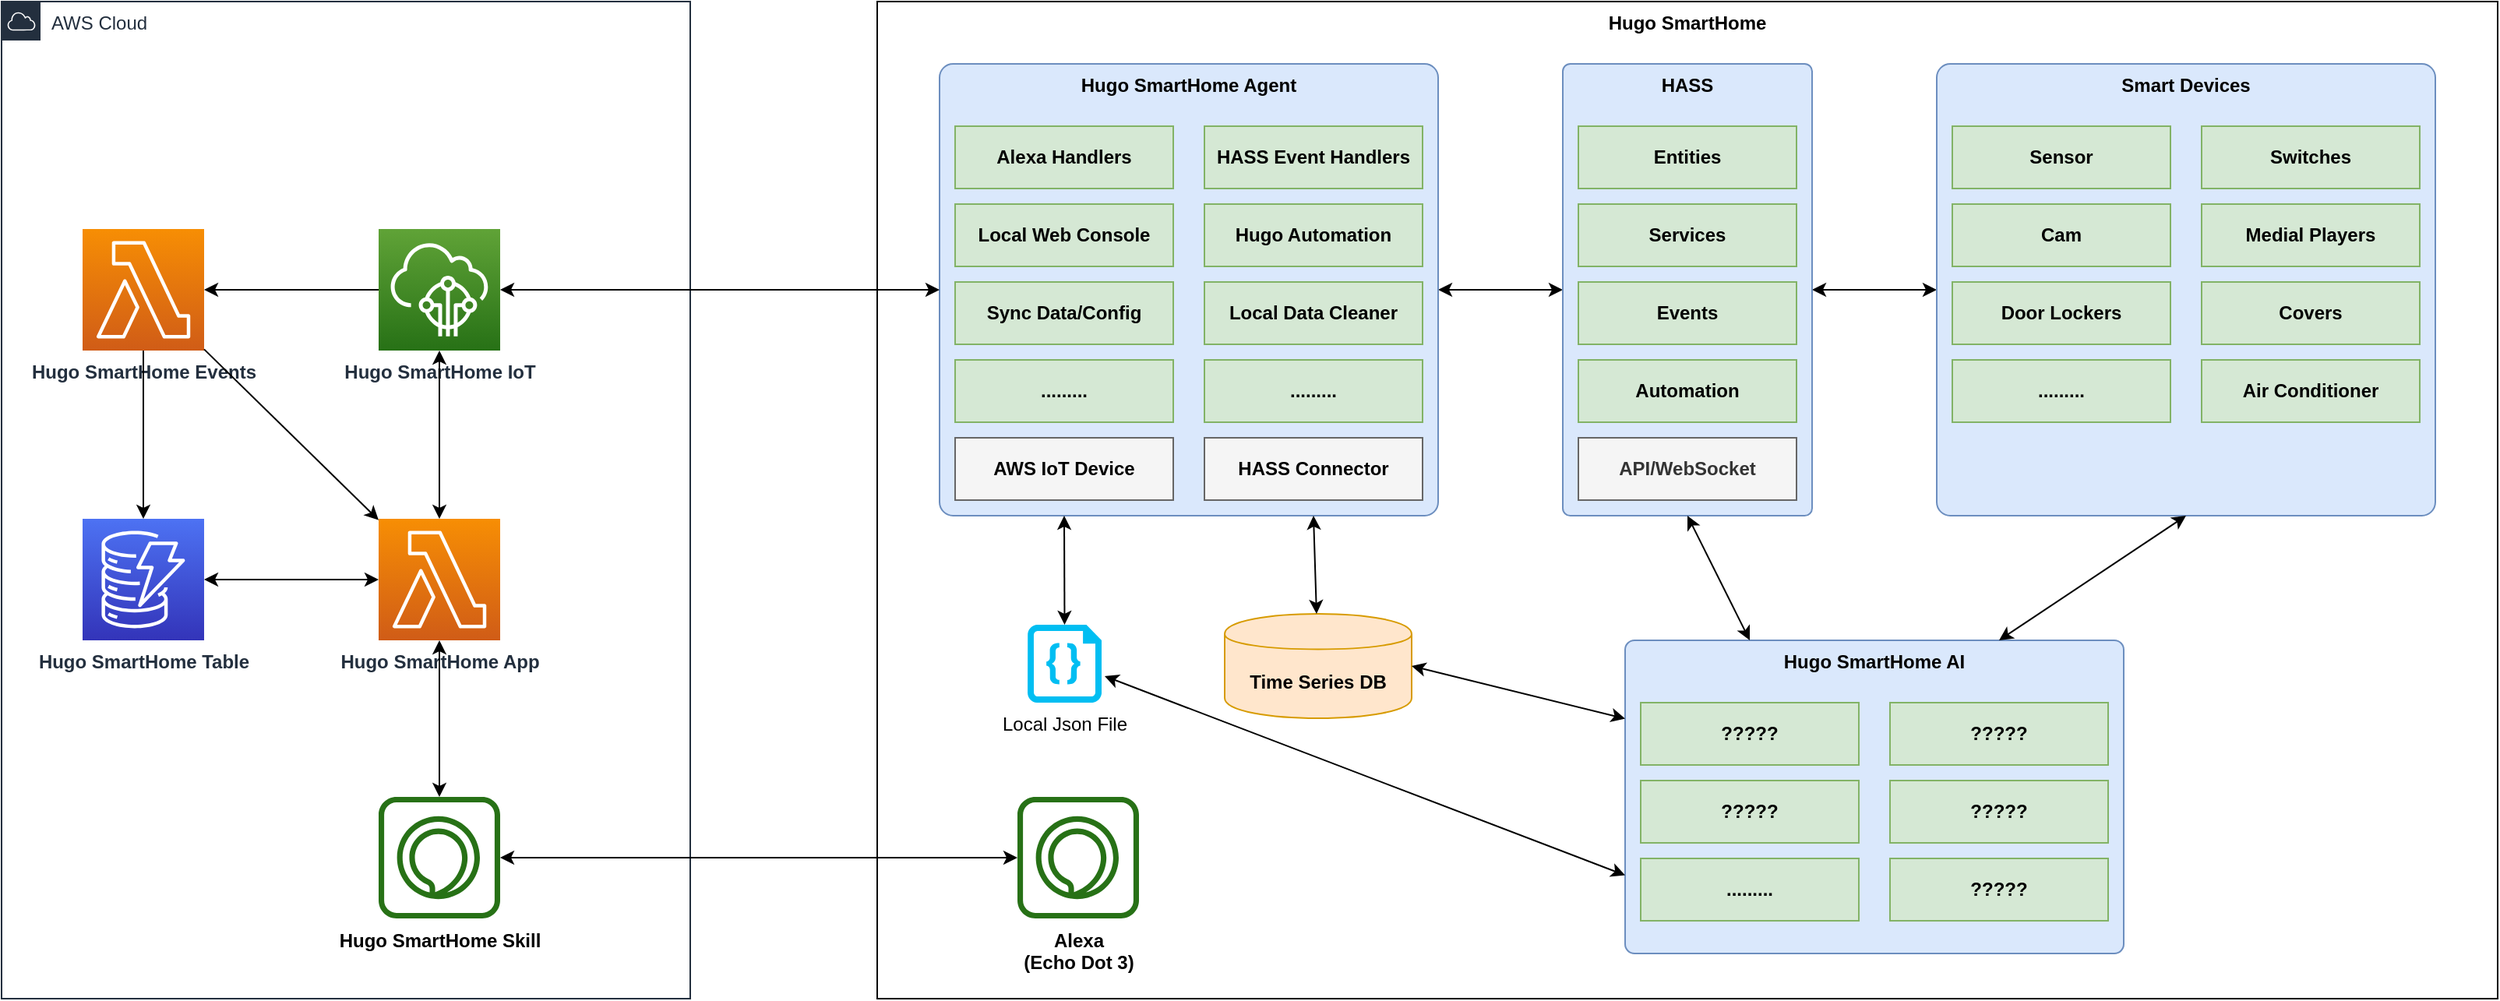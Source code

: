<mxfile version="12.2.2" type="device" pages="4"><diagram id="0_818MheBA-Umj81z0uT" name="Overview"><mxGraphModel dx="1408" dy="808" grid="1" gridSize="10" guides="1" tooltips="1" connect="1" arrows="1" fold="1" page="1" pageScale="1" pageWidth="1654" pageHeight="1169" math="0" shadow="0"><root><mxCell id="0"/><mxCell id="1" parent="0"/><mxCell id="y3dePsQalJEFM-AfbiT2-72" value="AWS Cloud" style="points=[[0,0],[0.25,0],[0.5,0],[0.75,0],[1,0],[1,0.25],[1,0.5],[1,0.75],[1,1],[0.75,1],[0.5,1],[0.25,1],[0,1],[0,0.75],[0,0.5],[0,0.25]];outlineConnect=0;gradientColor=none;html=1;whiteSpace=wrap;fontSize=12;fontStyle=0;shape=mxgraph.aws4.group;grIcon=mxgraph.aws4.group_aws_cloud;strokeColor=#232F3E;fillColor=#ffffff;verticalAlign=top;align=left;spacingLeft=30;fontColor=#232F3E;dashed=0;" parent="1" vertex="1"><mxGeometry x="38" y="40" width="442" height="640" as="geometry"/></mxCell><mxCell id="y3dePsQalJEFM-AfbiT2-52" value="Hugo SmartHome" style="rounded=0;whiteSpace=wrap;html=1;fontStyle=1;verticalAlign=top;" parent="1" vertex="1"><mxGeometry x="600" y="40" width="1040" height="640" as="geometry"/></mxCell><mxCell id="y3dePsQalJEFM-AfbiT2-19" value="" style="endArrow=classic;startArrow=classic;html=1;exitX=1;exitY=0.5;exitDx=0;exitDy=0;entryX=0;entryY=0.5;entryDx=0;entryDy=0;" parent="1" source="9uo7HbSsfl0cLWYHEZ5--1" target="y3dePsQalJEFM-AfbiT2-4" edge="1"><mxGeometry width="50" height="50" relative="1" as="geometry"><mxPoint x="1240" y="400" as="sourcePoint"/><mxPoint x="1290" y="350" as="targetPoint"/></mxGeometry></mxCell><mxCell id="y3dePsQalJEFM-AfbiT2-20" value="" style="endArrow=classic;startArrow=classic;html=1;exitX=1;exitY=0.5;exitDx=0;exitDy=0;entryX=0;entryY=0.5;entryDx=0;entryDy=0;" parent="1" source="y3dePsQalJEFM-AfbiT2-10" target="9uo7HbSsfl0cLWYHEZ5--1" edge="1"><mxGeometry width="50" height="50" relative="1" as="geometry"><mxPoint x="950" y="250" as="sourcePoint"/><mxPoint x="1030" y="250" as="targetPoint"/></mxGeometry></mxCell><mxCell id="y3dePsQalJEFM-AfbiT2-34" value="" style="group" parent="1" vertex="1" connectable="0"><mxGeometry x="1280" y="80" width="320" height="290" as="geometry"/></mxCell><mxCell id="y3dePsQalJEFM-AfbiT2-4" value="Smart Devices" style="rounded=1;whiteSpace=wrap;html=1;arcSize=3;fillColor=#dae8fc;strokeColor=#6c8ebf;fontStyle=1;verticalAlign=top;" parent="y3dePsQalJEFM-AfbiT2-34" vertex="1"><mxGeometry width="320" height="290" as="geometry"/></mxCell><mxCell id="y3dePsQalJEFM-AfbiT2-5" value="Sensor" style="rounded=0;whiteSpace=wrap;html=1;fillColor=#d5e8d4;strokeColor=#82b366;fontStyle=1" parent="y3dePsQalJEFM-AfbiT2-34" vertex="1"><mxGeometry x="10" y="40" width="140" height="40" as="geometry"/></mxCell><mxCell id="y3dePsQalJEFM-AfbiT2-6" value="Switches" style="rounded=0;whiteSpace=wrap;html=1;fillColor=#d5e8d4;strokeColor=#82b366;fontStyle=1" parent="y3dePsQalJEFM-AfbiT2-34" vertex="1"><mxGeometry x="170" y="40" width="140" height="40" as="geometry"/></mxCell><mxCell id="y3dePsQalJEFM-AfbiT2-7" value="Medial Players" style="rounded=0;whiteSpace=wrap;html=1;fillColor=#d5e8d4;strokeColor=#82b366;fontStyle=1" parent="y3dePsQalJEFM-AfbiT2-34" vertex="1"><mxGeometry x="170" y="90" width="140" height="40" as="geometry"/></mxCell><mxCell id="y3dePsQalJEFM-AfbiT2-8" value="Covers" style="rounded=0;whiteSpace=wrap;html=1;fillColor=#d5e8d4;strokeColor=#82b366;fontStyle=1;" parent="y3dePsQalJEFM-AfbiT2-34" vertex="1"><mxGeometry x="170" y="140" width="140" height="40" as="geometry"/></mxCell><mxCell id="y3dePsQalJEFM-AfbiT2-15" value="Cam" style="rounded=0;whiteSpace=wrap;html=1;fillColor=#d5e8d4;strokeColor=#82b366;fontStyle=1;" parent="y3dePsQalJEFM-AfbiT2-34" vertex="1"><mxGeometry x="10" y="90" width="140" height="40" as="geometry"/></mxCell><mxCell id="y3dePsQalJEFM-AfbiT2-16" value="Air Conditioner" style="rounded=0;whiteSpace=wrap;html=1;fillColor=#d5e8d4;strokeColor=#82b366;fontStyle=1;" parent="y3dePsQalJEFM-AfbiT2-34" vertex="1"><mxGeometry x="170" y="190" width="140" height="40" as="geometry"/></mxCell><mxCell id="y3dePsQalJEFM-AfbiT2-17" value="Door Lockers" style="rounded=0;whiteSpace=wrap;html=1;fillColor=#d5e8d4;strokeColor=#82b366;fontStyle=1;" parent="y3dePsQalJEFM-AfbiT2-34" vertex="1"><mxGeometry x="10" y="140" width="140" height="40" as="geometry"/></mxCell><mxCell id="y3dePsQalJEFM-AfbiT2-18" value="........." style="rounded=0;whiteSpace=wrap;html=1;fillColor=#d5e8d4;strokeColor=#82b366;fontStyle=1;" parent="y3dePsQalJEFM-AfbiT2-34" vertex="1"><mxGeometry x="10" y="190" width="140" height="40" as="geometry"/></mxCell><mxCell id="y3dePsQalJEFM-AfbiT2-35" value="" style="group" parent="1" vertex="1" connectable="0"><mxGeometry x="1040" y="80" width="160" height="290" as="geometry"/></mxCell><mxCell id="9uo7HbSsfl0cLWYHEZ5--1" value="HASS" style="rounded=1;whiteSpace=wrap;html=1;arcSize=3;fillColor=#dae8fc;strokeColor=#6c8ebf;fontStyle=1;verticalAlign=top;" parent="y3dePsQalJEFM-AfbiT2-35" vertex="1"><mxGeometry width="160" height="290" as="geometry"/></mxCell><mxCell id="9uo7HbSsfl0cLWYHEZ5--2" value="Entities" style="rounded=0;whiteSpace=wrap;html=1;fillColor=#d5e8d4;strokeColor=#82b366;fontStyle=1" parent="y3dePsQalJEFM-AfbiT2-35" vertex="1"><mxGeometry x="10" y="40" width="140" height="40" as="geometry"/></mxCell><mxCell id="9uo7HbSsfl0cLWYHEZ5--3" value="Services" style="rounded=0;whiteSpace=wrap;html=1;fillColor=#d5e8d4;strokeColor=#82b366;fontStyle=1" parent="y3dePsQalJEFM-AfbiT2-35" vertex="1"><mxGeometry x="10" y="90" width="140" height="40" as="geometry"/></mxCell><mxCell id="_DQaicPRnkwj5K34Lu1F-1" value="Events" style="rounded=0;whiteSpace=wrap;html=1;fillColor=#d5e8d4;strokeColor=#82b366;fontStyle=1" parent="y3dePsQalJEFM-AfbiT2-35" vertex="1"><mxGeometry x="10" y="140" width="140" height="40" as="geometry"/></mxCell><mxCell id="y3dePsQalJEFM-AfbiT2-1" value="API/WebSocket" style="rounded=0;whiteSpace=wrap;html=1;fillColor=#f5f5f5;strokeColor=#666666;fontStyle=1;fontColor=#333333;" parent="y3dePsQalJEFM-AfbiT2-35" vertex="1"><mxGeometry x="10" y="240" width="140" height="40" as="geometry"/></mxCell><mxCell id="y3dePsQalJEFM-AfbiT2-21" value="Automation" style="rounded=0;whiteSpace=wrap;html=1;fillColor=#d5e8d4;strokeColor=#82b366;fontStyle=1" parent="y3dePsQalJEFM-AfbiT2-35" vertex="1"><mxGeometry x="10" y="190" width="140" height="40" as="geometry"/></mxCell><mxCell id="y3dePsQalJEFM-AfbiT2-36" value="" style="group" parent="1" vertex="1" connectable="0"><mxGeometry x="640" y="80" width="320" height="420" as="geometry"/></mxCell><mxCell id="y3dePsQalJEFM-AfbiT2-10" value="Hugo SmartHome Agent" style="rounded=1;whiteSpace=wrap;html=1;arcSize=3;fillColor=#dae8fc;strokeColor=#6c8ebf;fontStyle=1;verticalAlign=top;" parent="y3dePsQalJEFM-AfbiT2-36" vertex="1"><mxGeometry width="320" height="290" as="geometry"/></mxCell><mxCell id="y3dePsQalJEFM-AfbiT2-11" value="HASS Event Handlers" style="rounded=0;whiteSpace=wrap;html=1;fillColor=#d5e8d4;strokeColor=#82b366;fontStyle=1" parent="y3dePsQalJEFM-AfbiT2-36" vertex="1"><mxGeometry x="170" y="40" width="140" height="40" as="geometry"/></mxCell><mxCell id="y3dePsQalJEFM-AfbiT2-12" value="Hugo Automation" style="rounded=0;whiteSpace=wrap;html=1;fillColor=#d5e8d4;strokeColor=#82b366;fontStyle=1" parent="y3dePsQalJEFM-AfbiT2-36" vertex="1"><mxGeometry x="170" y="90" width="140" height="40" as="geometry"/></mxCell><mxCell id="y3dePsQalJEFM-AfbiT2-13" value="Local Web Console" style="rounded=0;whiteSpace=wrap;html=1;fillColor=#d5e8d4;strokeColor=#82b366;fontStyle=1" parent="y3dePsQalJEFM-AfbiT2-36" vertex="1"><mxGeometry x="10" y="90" width="140" height="40" as="geometry"/></mxCell><mxCell id="y3dePsQalJEFM-AfbiT2-14" value="&lt;span style=&quot;color: rgb(0 , 0 , 0)&quot;&gt;HASS Connector&lt;/span&gt;" style="rounded=0;whiteSpace=wrap;html=1;fillColor=#f5f5f5;strokeColor=#666666;fontStyle=1;fontColor=#333333;" parent="y3dePsQalJEFM-AfbiT2-36" vertex="1"><mxGeometry x="170" y="240" width="140" height="40" as="geometry"/></mxCell><mxCell id="y3dePsQalJEFM-AfbiT2-22" value="Local Data Cleaner" style="rounded=0;whiteSpace=wrap;html=1;fillColor=#d5e8d4;strokeColor=#82b366;fontStyle=1" parent="y3dePsQalJEFM-AfbiT2-36" vertex="1"><mxGeometry x="170" y="140" width="140" height="40" as="geometry"/></mxCell><mxCell id="y3dePsQalJEFM-AfbiT2-23" value="Time Series DB" style="shape=cylinder;whiteSpace=wrap;html=1;boundedLbl=1;backgroundOutline=1;fillColor=#ffe6cc;strokeColor=#d79b00;fontStyle=1" parent="y3dePsQalJEFM-AfbiT2-36" vertex="1"><mxGeometry x="183" y="353" width="120" height="67" as="geometry"/></mxCell><mxCell id="y3dePsQalJEFM-AfbiT2-25" value="" style="endArrow=classic;startArrow=classic;html=1;strokeWidth=1;entryX=0.75;entryY=1;entryDx=0;entryDy=0;" parent="y3dePsQalJEFM-AfbiT2-36" source="y3dePsQalJEFM-AfbiT2-23" target="y3dePsQalJEFM-AfbiT2-10" edge="1"><mxGeometry width="50" height="50" relative="1" as="geometry"><mxPoint x="320" y="400" as="sourcePoint"/><mxPoint x="370" y="350" as="targetPoint"/></mxGeometry></mxCell><mxCell id="y3dePsQalJEFM-AfbiT2-27" value="Local Json File" style="verticalLabelPosition=bottom;html=1;verticalAlign=top;align=center;strokeColor=none;fillColor=#00BEF2;shape=mxgraph.azure.code_file;pointerEvents=1;" parent="y3dePsQalJEFM-AfbiT2-36" vertex="1"><mxGeometry x="56.5" y="360" width="47.5" height="50" as="geometry"/></mxCell><mxCell id="y3dePsQalJEFM-AfbiT2-28" value="" style="endArrow=classic;startArrow=classic;html=1;strokeWidth=1;entryX=0.25;entryY=1;entryDx=0;entryDy=0;exitX=0.5;exitY=0;exitDx=0;exitDy=0;exitPerimeter=0;" parent="y3dePsQalJEFM-AfbiT2-36" source="y3dePsQalJEFM-AfbiT2-27" target="y3dePsQalJEFM-AfbiT2-10" edge="1"><mxGeometry width="50" height="50" relative="1" as="geometry"><mxPoint x="-40" y="390" as="sourcePoint"/><mxPoint x="10" y="340" as="targetPoint"/></mxGeometry></mxCell><mxCell id="y3dePsQalJEFM-AfbiT2-29" value="Alexa Handlers" style="rounded=0;whiteSpace=wrap;html=1;fillColor=#d5e8d4;strokeColor=#82b366;fontStyle=1" parent="y3dePsQalJEFM-AfbiT2-36" vertex="1"><mxGeometry x="10" y="40" width="140" height="40" as="geometry"/></mxCell><mxCell id="y3dePsQalJEFM-AfbiT2-30" value="Sync Data/Config" style="rounded=0;whiteSpace=wrap;html=1;fillColor=#d5e8d4;strokeColor=#82b366;fontStyle=1" parent="y3dePsQalJEFM-AfbiT2-36" vertex="1"><mxGeometry x="10" y="140" width="140" height="40" as="geometry"/></mxCell><mxCell id="y3dePsQalJEFM-AfbiT2-31" value="&lt;span style=&quot;color: rgb(0 , 0 , 0)&quot;&gt;AWS IoT Device&lt;/span&gt;" style="rounded=0;whiteSpace=wrap;html=1;fillColor=#f5f5f5;strokeColor=#666666;fontStyle=1;fontColor=#333333;" parent="y3dePsQalJEFM-AfbiT2-36" vertex="1"><mxGeometry x="10" y="240" width="140" height="40" as="geometry"/></mxCell><mxCell id="y3dePsQalJEFM-AfbiT2-32" value="........." style="rounded=0;whiteSpace=wrap;html=1;fillColor=#d5e8d4;strokeColor=#82b366;fontStyle=1" parent="y3dePsQalJEFM-AfbiT2-36" vertex="1"><mxGeometry x="10" y="190" width="140" height="40" as="geometry"/></mxCell><mxCell id="y3dePsQalJEFM-AfbiT2-33" value="........." style="rounded=0;whiteSpace=wrap;html=1;fillColor=#d5e8d4;strokeColor=#82b366;fontStyle=1" parent="y3dePsQalJEFM-AfbiT2-36" vertex="1"><mxGeometry x="170" y="190" width="140" height="40" as="geometry"/></mxCell><mxCell id="y3dePsQalJEFM-AfbiT2-47" value="" style="group" parent="1" vertex="1" connectable="0"><mxGeometry x="1080" y="450" width="320" height="201" as="geometry"/></mxCell><mxCell id="y3dePsQalJEFM-AfbiT2-38" value="Hugo SmartHome AI" style="rounded=1;whiteSpace=wrap;html=1;arcSize=3;fillColor=#dae8fc;strokeColor=#6c8ebf;fontStyle=1;verticalAlign=top;" parent="y3dePsQalJEFM-AfbiT2-47" vertex="1"><mxGeometry width="320" height="201" as="geometry"/></mxCell><mxCell id="y3dePsQalJEFM-AfbiT2-39" value="?????" style="rounded=0;whiteSpace=wrap;html=1;fillColor=#d5e8d4;strokeColor=#82b366;fontStyle=1" parent="y3dePsQalJEFM-AfbiT2-47" vertex="1"><mxGeometry x="10" y="40" width="140" height="40" as="geometry"/></mxCell><mxCell id="y3dePsQalJEFM-AfbiT2-40" value="?????" style="rounded=0;whiteSpace=wrap;html=1;fillColor=#d5e8d4;strokeColor=#82b366;fontStyle=1" parent="y3dePsQalJEFM-AfbiT2-47" vertex="1"><mxGeometry x="170" y="40" width="140" height="40" as="geometry"/></mxCell><mxCell id="y3dePsQalJEFM-AfbiT2-41" value="?????" style="rounded=0;whiteSpace=wrap;html=1;fillColor=#d5e8d4;strokeColor=#82b366;fontStyle=1" parent="y3dePsQalJEFM-AfbiT2-47" vertex="1"><mxGeometry x="170" y="90" width="140" height="40" as="geometry"/></mxCell><mxCell id="y3dePsQalJEFM-AfbiT2-43" value="?????" style="rounded=0;whiteSpace=wrap;html=1;fillColor=#d5e8d4;strokeColor=#82b366;fontStyle=1;" parent="y3dePsQalJEFM-AfbiT2-47" vertex="1"><mxGeometry x="10" y="90" width="140" height="40" as="geometry"/></mxCell><mxCell id="y3dePsQalJEFM-AfbiT2-44" value="?????" style="rounded=0;whiteSpace=wrap;html=1;fillColor=#d5e8d4;strokeColor=#82b366;fontStyle=1;" parent="y3dePsQalJEFM-AfbiT2-47" vertex="1"><mxGeometry x="170" y="140" width="140" height="40" as="geometry"/></mxCell><mxCell id="y3dePsQalJEFM-AfbiT2-46" value="........." style="rounded=0;whiteSpace=wrap;html=1;fillColor=#d5e8d4;strokeColor=#82b366;fontStyle=1;" parent="y3dePsQalJEFM-AfbiT2-47" vertex="1"><mxGeometry x="10" y="140" width="140" height="40" as="geometry"/></mxCell><mxCell id="y3dePsQalJEFM-AfbiT2-48" value="" style="endArrow=classic;startArrow=classic;html=1;strokeWidth=1;exitX=1;exitY=0.5;exitDx=0;exitDy=0;entryX=0;entryY=0.25;entryDx=0;entryDy=0;" parent="1" source="y3dePsQalJEFM-AfbiT2-23" target="y3dePsQalJEFM-AfbiT2-38" edge="1"><mxGeometry width="50" height="50" relative="1" as="geometry"><mxPoint x="1000" y="630" as="sourcePoint"/><mxPoint x="1050" y="580" as="targetPoint"/></mxGeometry></mxCell><mxCell id="y3dePsQalJEFM-AfbiT2-49" value="" style="endArrow=classic;startArrow=classic;html=1;strokeWidth=1;exitX=1.042;exitY=0.66;exitDx=0;exitDy=0;exitPerimeter=0;entryX=0;entryY=0.75;entryDx=0;entryDy=0;" parent="1" source="y3dePsQalJEFM-AfbiT2-27" target="y3dePsQalJEFM-AfbiT2-38" edge="1"><mxGeometry width="50" height="50" relative="1" as="geometry"><mxPoint x="850" y="610" as="sourcePoint"/><mxPoint x="900" y="560" as="targetPoint"/></mxGeometry></mxCell><mxCell id="y3dePsQalJEFM-AfbiT2-50" value="" style="endArrow=classic;startArrow=classic;html=1;strokeWidth=1;exitX=0.75;exitY=0;exitDx=0;exitDy=0;entryX=0.5;entryY=1;entryDx=0;entryDy=0;" parent="1" source="y3dePsQalJEFM-AfbiT2-38" target="y3dePsQalJEFM-AfbiT2-4" edge="1"><mxGeometry width="50" height="50" relative="1" as="geometry"><mxPoint x="1400" y="470" as="sourcePoint"/><mxPoint x="1450" y="420" as="targetPoint"/></mxGeometry></mxCell><mxCell id="y3dePsQalJEFM-AfbiT2-51" value="" style="endArrow=classic;startArrow=classic;html=1;strokeWidth=1;exitX=0.25;exitY=0;exitDx=0;exitDy=0;entryX=0.5;entryY=1;entryDx=0;entryDy=0;" parent="1" source="y3dePsQalJEFM-AfbiT2-38" target="9uo7HbSsfl0cLWYHEZ5--1" edge="1"><mxGeometry width="50" height="50" relative="1" as="geometry"><mxPoint x="1210" y="430" as="sourcePoint"/><mxPoint x="1260" y="380" as="targetPoint"/></mxGeometry></mxCell><mxCell id="y3dePsQalJEFM-AfbiT2-58" value="Hugo SmartHome App" style="outlineConnect=0;fontColor=#232F3E;gradientColor=#F78E04;gradientDirection=north;fillColor=#D05C17;strokeColor=#ffffff;dashed=0;verticalLabelPosition=bottom;verticalAlign=top;align=center;html=1;fontSize=12;fontStyle=1;aspect=fixed;shape=mxgraph.aws4.resourceIcon;resIcon=mxgraph.aws4.lambda;" parent="1" vertex="1"><mxGeometry x="280" y="372" width="78" height="78" as="geometry"/></mxCell><mxCell id="y3dePsQalJEFM-AfbiT2-59" value="Hugo SmartHome Table" style="outlineConnect=0;fontColor=#232F3E;gradientColor=#4D72F3;gradientDirection=north;fillColor=#3334B9;strokeColor=#ffffff;dashed=0;verticalLabelPosition=bottom;verticalAlign=top;align=center;html=1;fontSize=12;fontStyle=1;aspect=fixed;shape=mxgraph.aws4.resourceIcon;resIcon=mxgraph.aws4.dynamodb;" parent="1" vertex="1"><mxGeometry x="90" y="372" width="78" height="78" as="geometry"/></mxCell><mxCell id="y3dePsQalJEFM-AfbiT2-60" value="Hugo SmartHome IoT" style="outlineConnect=0;fontColor=#232F3E;gradientColor=#60A337;gradientDirection=north;fillColor=#277116;strokeColor=#ffffff;dashed=0;verticalLabelPosition=bottom;verticalAlign=top;align=center;html=1;fontSize=12;fontStyle=1;aspect=fixed;shape=mxgraph.aws4.resourceIcon;resIcon=mxgraph.aws4.iot_core;" parent="1" vertex="1"><mxGeometry x="280" y="186" width="78" height="78" as="geometry"/></mxCell><mxCell id="y3dePsQalJEFM-AfbiT2-61" value="&lt;span style=&quot;color: rgb(0 , 0 , 0)&quot;&gt;Alexa&lt;/span&gt;&lt;br style=&quot;color: rgb(0 , 0 , 0)&quot;&gt;&lt;span style=&quot;color: rgb(0 , 0 , 0)&quot;&gt;(Echo Dot 3)&lt;/span&gt;" style="outlineConnect=0;fontColor=#232F3E;gradientColor=none;fillColor=#277116;strokeColor=none;dashed=0;verticalLabelPosition=bottom;verticalAlign=top;align=center;html=1;fontSize=12;fontStyle=1;aspect=fixed;pointerEvents=1;shape=mxgraph.aws4.alexa_skill;" parent="1" vertex="1"><mxGeometry x="690" y="550.5" width="78" height="78" as="geometry"/></mxCell><mxCell id="y3dePsQalJEFM-AfbiT2-62" value="&lt;span style=&quot;color: rgb(0 , 0 , 0)&quot;&gt;Hugo SmartHome Skill&lt;/span&gt;" style="outlineConnect=0;fontColor=#232F3E;gradientColor=none;fillColor=#277116;strokeColor=none;dashed=0;verticalLabelPosition=bottom;verticalAlign=top;align=center;html=1;fontSize=12;fontStyle=1;aspect=fixed;pointerEvents=1;shape=mxgraph.aws4.alexa_skill;" parent="1" vertex="1"><mxGeometry x="280" y="550.5" width="78" height="78" as="geometry"/></mxCell><mxCell id="y3dePsQalJEFM-AfbiT2-67" value="" style="endArrow=classic;startArrow=classic;html=1;strokeWidth=1;" parent="1" source="y3dePsQalJEFM-AfbiT2-62" target="y3dePsQalJEFM-AfbiT2-61" edge="1"><mxGeometry width="50" height="50" relative="1" as="geometry"><mxPoint x="490" y="630" as="sourcePoint"/><mxPoint x="540" y="580" as="targetPoint"/></mxGeometry></mxCell><mxCell id="y3dePsQalJEFM-AfbiT2-68" value="" style="endArrow=classic;startArrow=classic;html=1;strokeWidth=1;" parent="1" source="y3dePsQalJEFM-AfbiT2-62" target="y3dePsQalJEFM-AfbiT2-58" edge="1"><mxGeometry width="50" height="50" relative="1" as="geometry"><mxPoint x="400" y="550" as="sourcePoint"/><mxPoint x="450" y="500" as="targetPoint"/></mxGeometry></mxCell><mxCell id="y3dePsQalJEFM-AfbiT2-69" value="" style="endArrow=classic;startArrow=classic;html=1;strokeWidth=1;" parent="1" source="y3dePsQalJEFM-AfbiT2-59" target="y3dePsQalJEFM-AfbiT2-58" edge="1"><mxGeometry width="50" height="50" relative="1" as="geometry"><mxPoint x="120" y="750" as="sourcePoint"/><mxPoint x="170" y="700" as="targetPoint"/></mxGeometry></mxCell><mxCell id="y3dePsQalJEFM-AfbiT2-70" value="" style="endArrow=classic;startArrow=classic;html=1;strokeWidth=1;" parent="1" source="y3dePsQalJEFM-AfbiT2-58" target="y3dePsQalJEFM-AfbiT2-60" edge="1"><mxGeometry width="50" height="50" relative="1" as="geometry"><mxPoint x="290" y="350" as="sourcePoint"/><mxPoint x="340" y="300" as="targetPoint"/></mxGeometry></mxCell><mxCell id="y3dePsQalJEFM-AfbiT2-71" value="" style="endArrow=classic;startArrow=classic;html=1;strokeWidth=1;entryX=0;entryY=0.5;entryDx=0;entryDy=0;" parent="1" source="y3dePsQalJEFM-AfbiT2-60" target="y3dePsQalJEFM-AfbiT2-10" edge="1"><mxGeometry width="50" height="50" relative="1" as="geometry"><mxPoint x="410" y="300" as="sourcePoint"/><mxPoint x="460" y="250" as="targetPoint"/></mxGeometry></mxCell><mxCell id="y3dePsQalJEFM-AfbiT2-73" value="Hugo SmartHome Events" style="outlineConnect=0;fontColor=#232F3E;gradientColor=#F78E04;gradientDirection=north;fillColor=#D05C17;strokeColor=#ffffff;dashed=0;verticalLabelPosition=bottom;verticalAlign=top;align=center;html=1;fontSize=12;fontStyle=1;aspect=fixed;shape=mxgraph.aws4.resourceIcon;resIcon=mxgraph.aws4.lambda;" parent="1" vertex="1"><mxGeometry x="90" y="186" width="78" height="78" as="geometry"/></mxCell><mxCell id="y3dePsQalJEFM-AfbiT2-74" value="" style="endArrow=classic;html=1;strokeWidth=1;" parent="1" source="y3dePsQalJEFM-AfbiT2-60" target="y3dePsQalJEFM-AfbiT2-73" edge="1"><mxGeometry width="50" height="50" relative="1" as="geometry"><mxPoint x="480" y="410" as="sourcePoint"/><mxPoint x="550.711" y="360" as="targetPoint"/></mxGeometry></mxCell><mxCell id="y3dePsQalJEFM-AfbiT2-75" value="" style="endArrow=classic;html=1;strokeWidth=1;" parent="1" source="y3dePsQalJEFM-AfbiT2-73" target="y3dePsQalJEFM-AfbiT2-59" edge="1"><mxGeometry width="50" height="50" relative="1" as="geometry"><mxPoint x="120" y="790" as="sourcePoint"/><mxPoint x="170" y="740" as="targetPoint"/></mxGeometry></mxCell><mxCell id="y3dePsQalJEFM-AfbiT2-76" value="" style="endArrow=classic;html=1;strokeWidth=1;" parent="1" source="y3dePsQalJEFM-AfbiT2-73" target="y3dePsQalJEFM-AfbiT2-58" edge="1"><mxGeometry width="50" height="50" relative="1" as="geometry"><mxPoint x="530" y="470" as="sourcePoint"/><mxPoint x="580" y="420" as="targetPoint"/></mxGeometry></mxCell></root></mxGraphModel></diagram><diagram id="tym2EpOhxaIMC-CX7dPr" name="Agent"><mxGraphModel dx="971" dy="557" grid="1" gridSize="10" guides="1" tooltips="1" connect="1" arrows="1" fold="1" page="1" pageScale="1" pageWidth="1654" pageHeight="1169" math="0" shadow="0"><root><mxCell id="ptL_9QaUuByzvzkWzul5-0"/><mxCell id="ptL_9QaUuByzvzkWzul5-1" parent="ptL_9QaUuByzvzkWzul5-0"/><mxCell id="9q5wzTMATljD_hbAnKbH-25" value="Hugo SmartHome Agent" style="rounded=1;whiteSpace=wrap;html=1;fillColor=#dae8fc;strokeColor=#6c8ebf;verticalAlign=top;fontStyle=1;arcSize=2;" vertex="1" parent="ptL_9QaUuByzvzkWzul5-1"><mxGeometry x="60" y="120" width="1060" height="440" as="geometry"/></mxCell><mxCell id="9q5wzTMATljD_hbAnKbH-0" value="Hugo SmartHome IoT" style="outlineConnect=0;fontColor=#232F3E;gradientColor=#60A337;gradientDirection=north;fillColor=#277116;strokeColor=#ffffff;dashed=0;verticalLabelPosition=bottom;verticalAlign=top;align=center;html=1;fontSize=12;fontStyle=1;aspect=fixed;shape=mxgraph.aws4.resourceIcon;resIcon=mxgraph.aws4.iot_core;" vertex="1" parent="ptL_9QaUuByzvzkWzul5-1"><mxGeometry x="1241" y="331" width="78" height="78" as="geometry"/></mxCell><mxCell id="9q5wzTMATljD_hbAnKbH-5" value="Modules" style="rounded=1;whiteSpace=wrap;html=1;fontStyle=1;fillColor=#f5f5f5;strokeColor=#666666;fontColor=#333333;arcSize=3;verticalAlign=top;" vertex="1" parent="ptL_9QaUuByzvzkWzul5-1"><mxGeometry x="80" y="160" width="560" height="240" as="geometry"/></mxCell><mxCell id="9q5wzTMATljD_hbAnKbH-20" value="" style="group" vertex="1" connectable="0" parent="ptL_9QaUuByzvzkWzul5-1"><mxGeometry x="1190" y="160" width="180" height="140" as="geometry"/></mxCell><mxCell id="OHAx6RkZV0E88itFh-j5-1" value="HASS" style="rounded=1;whiteSpace=wrap;html=1;arcSize=3;fillColor=#dae8fc;strokeColor=#6c8ebf;fontStyle=1;verticalAlign=top;" vertex="1" parent="9q5wzTMATljD_hbAnKbH-20"><mxGeometry width="180" height="140" as="geometry"/></mxCell><mxCell id="OHAx6RkZV0E88itFh-j5-5" value="REST API" style="rounded=0;whiteSpace=wrap;html=1;fillColor=#f5f5f5;strokeColor=#666666;fontStyle=1;fontColor=#333333;" vertex="1" parent="9q5wzTMATljD_hbAnKbH-20"><mxGeometry x="20" y="30" width="140" height="40" as="geometry"/></mxCell><mxCell id="9q5wzTMATljD_hbAnKbH-1" value="Web Socket" style="rounded=0;whiteSpace=wrap;html=1;fillColor=#f5f5f5;strokeColor=#666666;fontStyle=1;fontColor=#333333;" vertex="1" parent="9q5wzTMATljD_hbAnKbH-20"><mxGeometry x="20" y="82" width="140" height="40" as="geometry"/></mxCell><mxCell id="9q5wzTMATljD_hbAnKbH-21" value="" style="group" vertex="1" connectable="0" parent="ptL_9QaUuByzvzkWzul5-1"><mxGeometry x="710" y="160" width="380" height="360" as="geometry"/></mxCell><mxCell id="lZTO4tZgQ5LQ03p1SsdW-7" value="Time Series DB&lt;br&gt;(InfluxDB)" style="shape=cylinder;whiteSpace=wrap;html=1;boundedLbl=1;backgroundOutline=1;fillColor=#ffe6cc;strokeColor=#d79b00;fontStyle=1" vertex="1" parent="9q5wzTMATljD_hbAnKbH-21"><mxGeometry x="200" y="280" width="160" height="80" as="geometry"/></mxCell><mxCell id="lZTO4tZgQ5LQ03p1SsdW-17" value="Local DB&lt;br&gt;(SQLite3)" style="shape=cylinder;whiteSpace=wrap;html=1;boundedLbl=1;backgroundOutline=1;fillColor=#d5e8d4;strokeColor=#82b366;fontStyle=1" vertex="1" parent="9q5wzTMATljD_hbAnKbH-21"><mxGeometry x="20" y="280" width="160" height="80" as="geometry"/></mxCell><mxCell id="9q5wzTMATljD_hbAnKbH-6" value="Core" style="rounded=1;whiteSpace=wrap;html=1;fontStyle=1;fillColor=#f5f5f5;strokeColor=#666666;fontColor=#333333;arcSize=3;verticalAlign=top;" vertex="1" parent="9q5wzTMATljD_hbAnKbH-21"><mxGeometry width="380" height="240" as="geometry"/></mxCell><mxCell id="9q5wzTMATljD_hbAnKbH-7" value="Logger" style="rounded=0;whiteSpace=wrap;html=1;fillColor=#fff2cc;strokeColor=#d6b656;fontStyle=1" vertex="1" parent="9q5wzTMATljD_hbAnKbH-21"><mxGeometry x="20" y="30" width="160" height="41" as="geometry"/></mxCell><mxCell id="9q5wzTMATljD_hbAnKbH-8" value="Config" style="rounded=0;whiteSpace=wrap;html=1;fillColor=#fff2cc;strokeColor=#d6b656;fontStyle=1" vertex="1" parent="9q5wzTMATljD_hbAnKbH-21"><mxGeometry x="20" y="80" width="160" height="41" as="geometry"/></mxCell><mxCell id="9q5wzTMATljD_hbAnKbH-9" value="LocalDB" style="rounded=0;whiteSpace=wrap;html=1;fillColor=#fff2cc;strokeColor=#d6b656;fontStyle=1" vertex="1" parent="9q5wzTMATljD_hbAnKbH-21"><mxGeometry x="20" y="180" width="160" height="41" as="geometry"/></mxCell><mxCell id="9q5wzTMATljD_hbAnKbH-10" value="InfluxDB" style="rounded=0;whiteSpace=wrap;html=1;fillColor=#fff2cc;strokeColor=#d6b656;fontStyle=1" vertex="1" parent="9q5wzTMATljD_hbAnKbH-21"><mxGeometry x="200" y="180" width="160" height="41" as="geometry"/></mxCell><mxCell id="9q5wzTMATljD_hbAnKbH-11" value="HassAPI" style="rounded=0;whiteSpace=wrap;html=1;fillColor=#fff2cc;strokeColor=#d6b656;fontStyle=1" vertex="1" parent="9q5wzTMATljD_hbAnKbH-21"><mxGeometry x="200" y="30" width="160" height="41" as="geometry"/></mxCell><mxCell id="9q5wzTMATljD_hbAnKbH-12" value="HassWS" style="rounded=0;whiteSpace=wrap;html=1;fillColor=#fff2cc;strokeColor=#d6b656;fontStyle=1" vertex="1" parent="9q5wzTMATljD_hbAnKbH-21"><mxGeometry x="200" y="80" width="160" height="41" as="geometry"/></mxCell><mxCell id="9q5wzTMATljD_hbAnKbH-13" value="AWS-IoT" style="rounded=0;whiteSpace=wrap;html=1;fillColor=#fff2cc;strokeColor=#d6b656;fontStyle=1" vertex="1" parent="9q5wzTMATljD_hbAnKbH-21"><mxGeometry x="200" y="130" width="160" height="41" as="geometry"/></mxCell><mxCell id="9q5wzTMATljD_hbAnKbH-17" value="" style="endArrow=classic;startArrow=classic;html=1;exitX=0.5;exitY=1;exitDx=0;exitDy=0;entryX=0.5;entryY=0;entryDx=0;entryDy=0;" edge="1" parent="9q5wzTMATljD_hbAnKbH-21" source="9q5wzTMATljD_hbAnKbH-10" target="lZTO4tZgQ5LQ03p1SsdW-7"><mxGeometry width="50" height="50" relative="1" as="geometry"><mxPoint x="440" y="370" as="sourcePoint"/><mxPoint x="490" y="320" as="targetPoint"/></mxGeometry></mxCell><mxCell id="9q5wzTMATljD_hbAnKbH-18" value="" style="endArrow=classic;startArrow=classic;html=1;entryX=0.5;entryY=1;entryDx=0;entryDy=0;" edge="1" parent="9q5wzTMATljD_hbAnKbH-21" source="lZTO4tZgQ5LQ03p1SsdW-17" target="9q5wzTMATljD_hbAnKbH-9"><mxGeometry width="50" height="50" relative="1" as="geometry"><mxPoint x="-110" y="360" as="sourcePoint"/><mxPoint x="-60" y="310" as="targetPoint"/></mxGeometry></mxCell><mxCell id="9q5wzTMATljD_hbAnKbH-19" value="Utils" style="rounded=0;whiteSpace=wrap;html=1;fillColor=#fff2cc;strokeColor=#d6b656;fontStyle=1" vertex="1" parent="9q5wzTMATljD_hbAnKbH-21"><mxGeometry x="20" y="130" width="160" height="41" as="geometry"/></mxCell><mxCell id="9q5wzTMATljD_hbAnKbH-22" value="Web Console" style="rounded=0;whiteSpace=wrap;html=1;fillColor=#fff2cc;strokeColor=#d6b656;fontStyle=1" vertex="1" parent="ptL_9QaUuByzvzkWzul5-1"><mxGeometry x="280" y="190" width="160" height="40" as="geometry"/></mxCell><mxCell id="9q5wzTMATljD_hbAnKbH-23" value="Alexa Handlers" style="rounded=0;whiteSpace=wrap;html=1;fillColor=#fff2cc;strokeColor=#d6b656;fontStyle=1" vertex="1" parent="ptL_9QaUuByzvzkWzul5-1"><mxGeometry x="100" y="190" width="160" height="40" as="geometry"/></mxCell><mxCell id="9q5wzTMATljD_hbAnKbH-24" value="HASS Event Handlers" style="rounded=0;whiteSpace=wrap;html=1;fillColor=#fff2cc;strokeColor=#d6b656;fontStyle=1" vertex="1" parent="ptL_9QaUuByzvzkWzul5-1"><mxGeometry x="460" y="190" width="160" height="40" as="geometry"/></mxCell><mxCell id="9q5wzTMATljD_hbAnKbH-14" value="" style="endArrow=classic;startArrow=classic;html=1;exitX=1;exitY=0.5;exitDx=0;exitDy=0;entryX=0;entryY=0.5;entryDx=0;entryDy=0;" edge="1" parent="ptL_9QaUuByzvzkWzul5-1" source="9q5wzTMATljD_hbAnKbH-11" target="OHAx6RkZV0E88itFh-j5-5"><mxGeometry width="50" height="50" relative="1" as="geometry"><mxPoint x="1120" y="200" as="sourcePoint"/><mxPoint x="1170" y="150" as="targetPoint"/></mxGeometry></mxCell><mxCell id="9q5wzTMATljD_hbAnKbH-15" value="" style="endArrow=classic;startArrow=classic;html=1;exitX=1;exitY=0.5;exitDx=0;exitDy=0;" edge="1" parent="ptL_9QaUuByzvzkWzul5-1" source="9q5wzTMATljD_hbAnKbH-12" target="9q5wzTMATljD_hbAnKbH-1"><mxGeometry width="50" height="50" relative="1" as="geometry"><mxPoint x="1130" y="330" as="sourcePoint"/><mxPoint x="1180" y="280" as="targetPoint"/></mxGeometry></mxCell><mxCell id="9q5wzTMATljD_hbAnKbH-16" value="" style="endArrow=classic;startArrow=classic;html=1;" edge="1" parent="ptL_9QaUuByzvzkWzul5-1" target="9q5wzTMATljD_hbAnKbH-0"><mxGeometry width="50" height="50" relative="1" as="geometry"><mxPoint x="1070" y="311" as="sourcePoint"/><mxPoint x="1190" y="310" as="targetPoint"/><Array as="points"><mxPoint x="1180" y="311"/><mxPoint x="1180" y="370"/></Array></mxGeometry></mxCell></root></mxGraphModel></diagram><diagram id="y4MOoaA15QN7QuXRI2eH" name="App"><mxGraphModel dx="1408" dy="808" grid="1" gridSize="10" guides="1" tooltips="1" connect="1" arrows="1" fold="1" page="1" pageScale="1" pageWidth="1654" pageHeight="1169" math="0" shadow="0"><root><mxCell id="YVrV4o97FcYc0P9w3L6q-0"/><mxCell id="YVrV4o97FcYc0P9w3L6q-1" parent="YVrV4o97FcYc0P9w3L6q-0"/></root></mxGraphModel></diagram><diagram id="_QhmfuMrYzN3gYAxlz7P" name="Console"><mxGraphModel dx="1408" dy="808" grid="1" gridSize="10" guides="1" tooltips="1" connect="1" arrows="1" fold="1" page="1" pageScale="1" pageWidth="1654" pageHeight="1169" math="0" shadow="0"><root><mxCell id="7es8W5QpMEKsFyhsceGB-0"/><mxCell id="7es8W5QpMEKsFyhsceGB-1" parent="7es8W5QpMEKsFyhsceGB-0"/></root></mxGraphModel></diagram></mxfile>